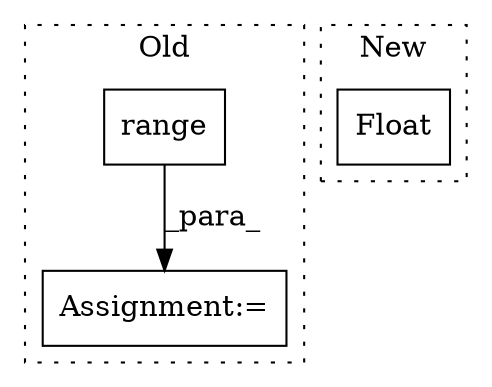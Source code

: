 digraph G {
subgraph cluster0 {
1 [label="range" a="32" s="1663,1682" l="6,1" shape="box"];
3 [label="Assignment:=" a="7" s="1656" l="36" shape="box"];
label = "Old";
style="dotted";
}
subgraph cluster1 {
2 [label="Float" a="32" s="1542,1552" l="6,1" shape="box"];
label = "New";
style="dotted";
}
1 -> 3 [label="_para_"];
}